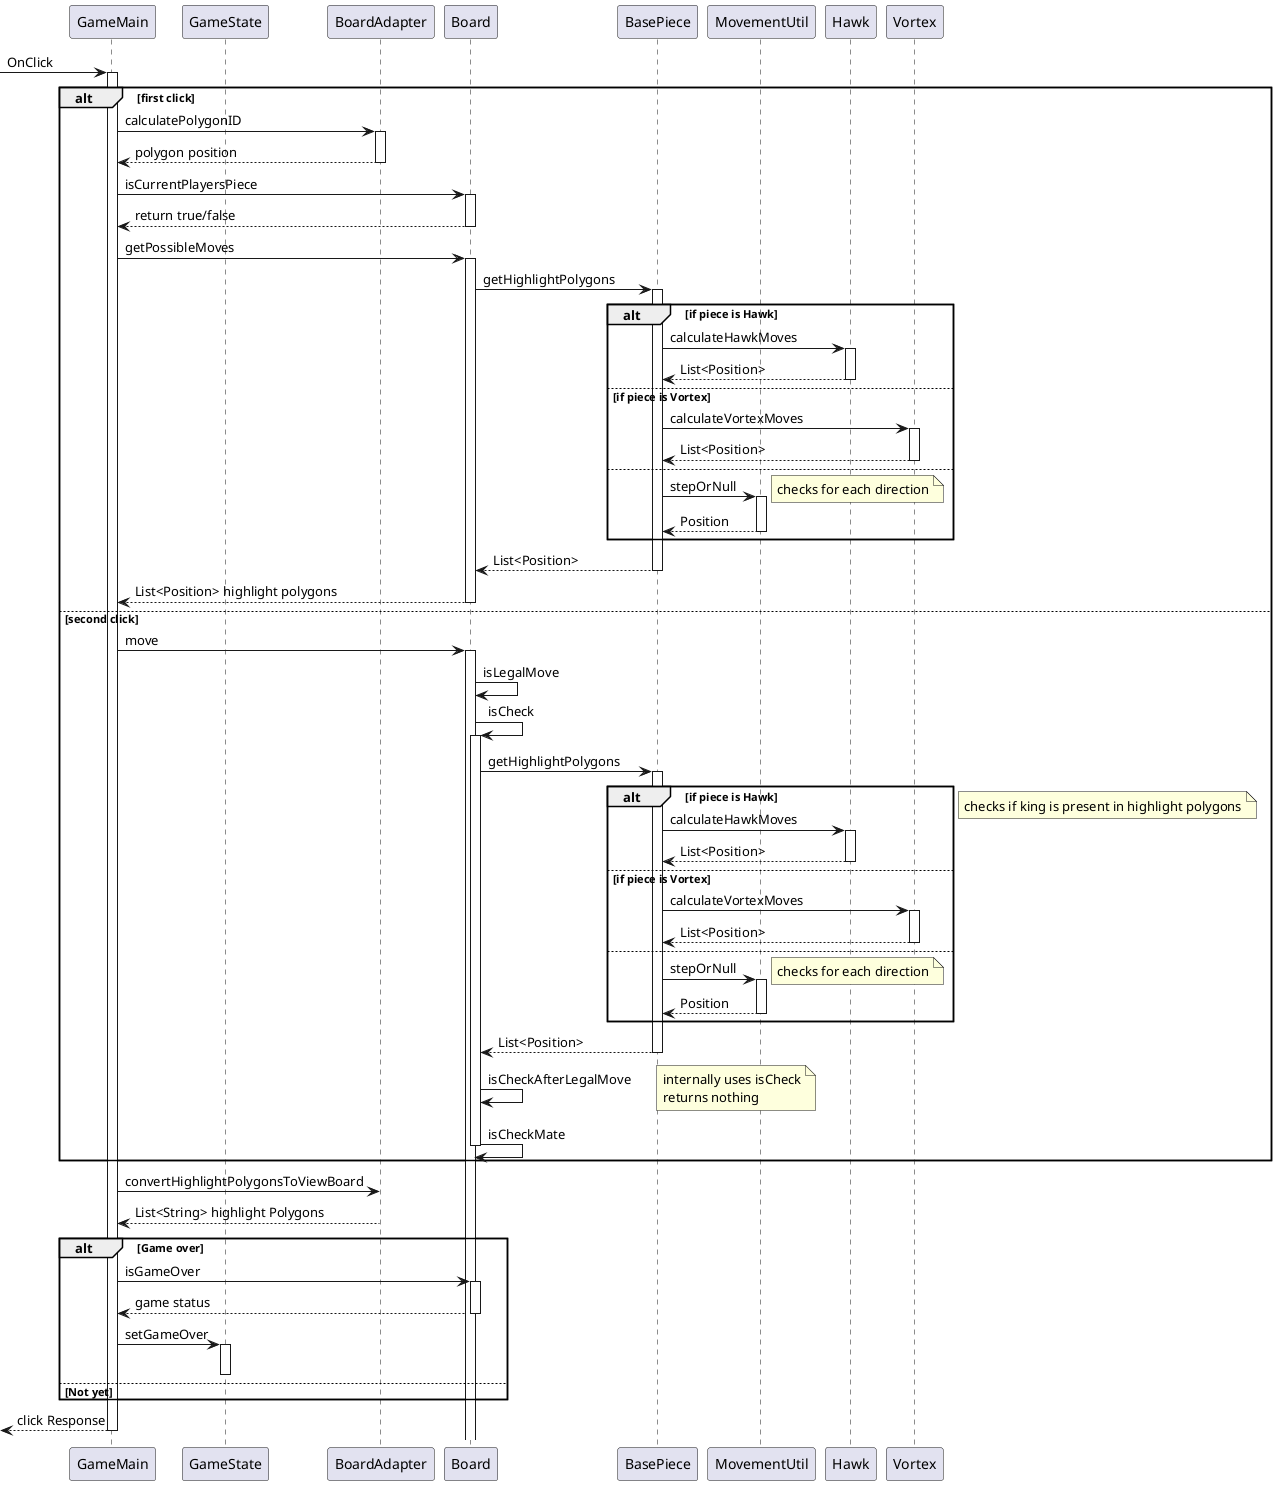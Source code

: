 @startuml
participant GameMain
participant GameState
participant BoardAdapter
participant Board
participant BasePiece
participant MovementUtil
participant Hawk
participant Vortex

-> GameMain: OnClick
activate GameMain

alt first click
    GameMain -> BoardAdapter: calculatePolygonID
    activate BoardAdapter
    BoardAdapter --> GameMain: polygon position
    deactivate BoardAdapter

    GameMain -> Board: isCurrentPlayersPiece
    activate Board
    Board --> GameMain: return true/false
    deactivate Board

    GameMain -> Board: getPossibleMoves
    activate Board
    Board -> BasePiece: getHighlightPolygons
    activate BasePiece

    alt if piece is Hawk
        BasePiece -> Hawk: calculateHawkMoves
        activate Hawk
        Hawk --> BasePiece: List<Position>
        deactivate Hawk
    else if piece is Vortex
        BasePiece -> Vortex: calculateVortexMoves
        activate Vortex
        Vortex --> BasePiece: List<Position>
        deactivate Vortex
    else
        BasePiece -> MovementUtil: stepOrNull
        note right: checks for each direction
        activate MovementUtil
        MovementUtil --> BasePiece: Position
        deactivate MovementUtil
    end

    Board <-- BasePiece: List<Position>
    deactivate BasePiece
    GameMain <-- Board: List<Position> highlight polygons
    deactivate Board

else second click
    GameMain -> Board: move
    activate Board

    Board -> Board: isLegalMove
    Board -> Board: isCheck
    activate Board

    Board -> BasePiece: getHighlightPolygons
    activate BasePiece

    alt if piece is Hawk
        BasePiece -> Hawk: calculateHawkMoves
        activate Hawk
        Hawk --> BasePiece: List<Position>
        deactivate Hawk
    else if piece is Vortex
        BasePiece -> Vortex: calculateVortexMoves
        activate Vortex
        Vortex --> BasePiece: List<Position>
        deactivate Vortex
    else
        BasePiece -> MovementUtil: stepOrNull
        note right: checks for each direction
        activate MovementUtil
        MovementUtil --> BasePiece: Position
        deactivate MovementUtil
    end

    note left: checks if king is present in highlight polygons
    Board <-- BasePiece: List<Position>
    deactivate BasePiece

    Board -> Board: isCheckAfterLegalMove
    note right: internally uses isCheck\nreturns nothing
    Board -> Board: isCheckMate
    deactivate Board
end

GameMain -> BoardAdapter: convertHighlightPolygonsToViewBoard
GameMain <-- BoardAdapter: List<String> highlight Polygons

alt Game over
    GameMain -> Board: isGameOver
    activate Board
    GameMain <-- Board: game status
    deactivate Board
    GameMain -> GameState: setGameOver
    activate GameState
    deactivate GameState
else Not yet
end

<-- GameMain: click Response
deactivate GameMain
@enduml